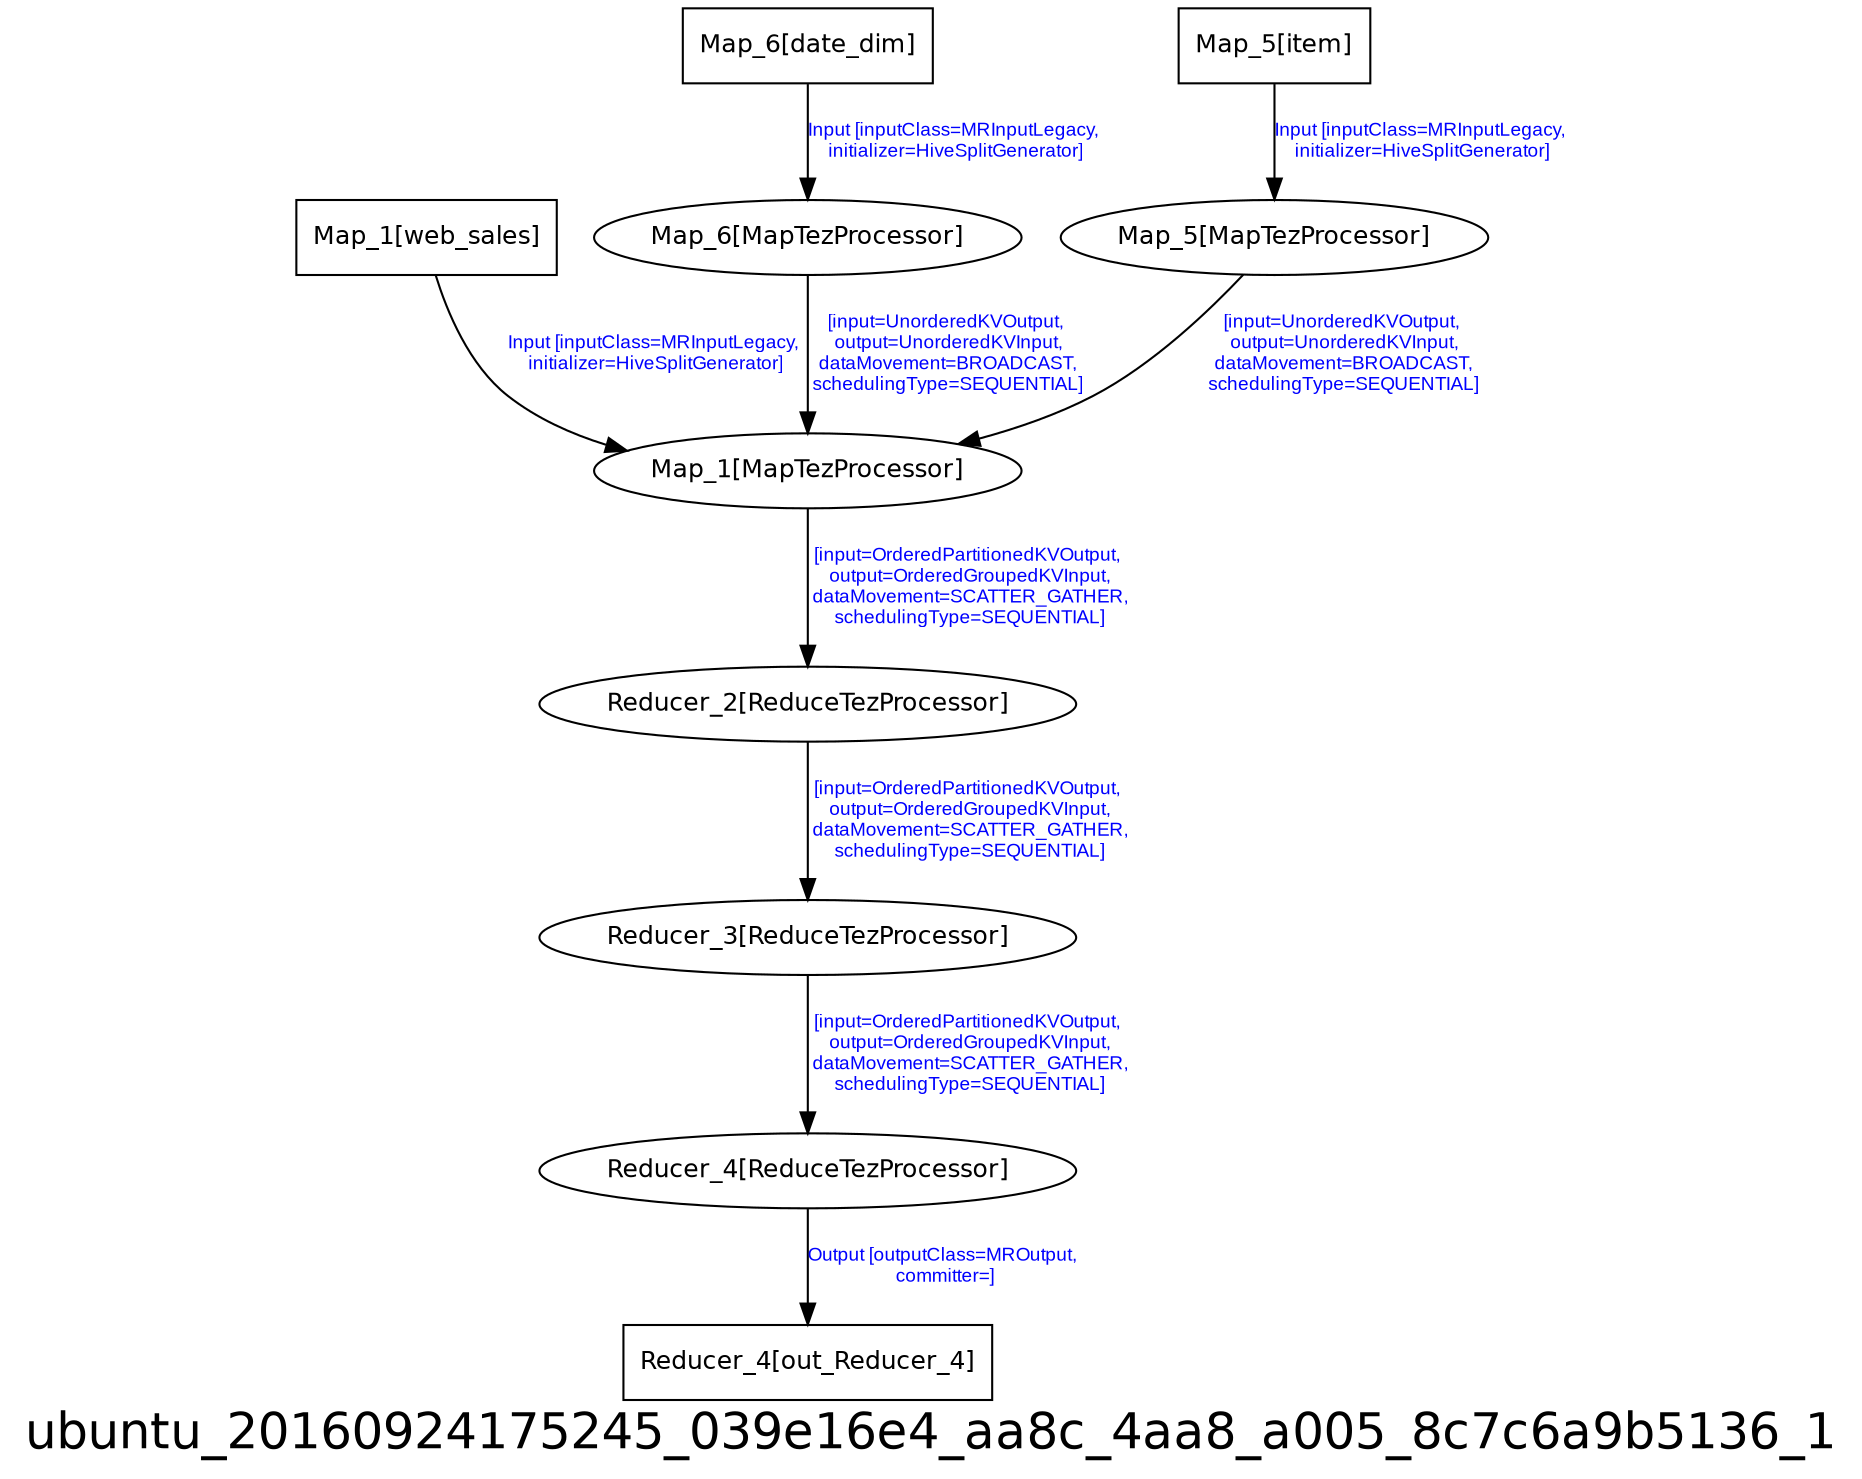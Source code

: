 digraph ubuntu_20160924175245_039e16e4_aa8c_4aa8_a005_8c7c6a9b5136_1 {
graph [ label="ubuntu_20160924175245_039e16e4_aa8c_4aa8_a005_8c7c6a9b5136_1", fontsize=24, fontname=Helvetica];
node [fontsize=12, fontname=Helvetica];
edge [fontsize=9, fontcolor=blue, fontname=Arial];
"ubuntu_20160924175245_039e16e4_aa8c_4aa8_a005_8c7c6a9b5136_1.Map_1_web_sales" [ label = "Map_1[web_sales]", shape = "box" ];
"ubuntu_20160924175245_039e16e4_aa8c_4aa8_a005_8c7c6a9b5136_1.Map_1_web_sales" -> "ubuntu_20160924175245_039e16e4_aa8c_4aa8_a005_8c7c6a9b5136_1.Map_1" [ label = "Input [inputClass=MRInputLegacy,\n initializer=HiveSplitGenerator]" ];
"ubuntu_20160924175245_039e16e4_aa8c_4aa8_a005_8c7c6a9b5136_1.Reducer_4_out_Reducer_4" [ label = "Reducer_4[out_Reducer_4]", shape = "box" ];
"ubuntu_20160924175245_039e16e4_aa8c_4aa8_a005_8c7c6a9b5136_1.Map_6_date_dim" [ label = "Map_6[date_dim]", shape = "box" ];
"ubuntu_20160924175245_039e16e4_aa8c_4aa8_a005_8c7c6a9b5136_1.Map_6_date_dim" -> "ubuntu_20160924175245_039e16e4_aa8c_4aa8_a005_8c7c6a9b5136_1.Map_6" [ label = "Input [inputClass=MRInputLegacy,\n initializer=HiveSplitGenerator]" ];
"ubuntu_20160924175245_039e16e4_aa8c_4aa8_a005_8c7c6a9b5136_1.Map_1" [ label = "Map_1[MapTezProcessor]" ];
"ubuntu_20160924175245_039e16e4_aa8c_4aa8_a005_8c7c6a9b5136_1.Map_1" -> "ubuntu_20160924175245_039e16e4_aa8c_4aa8_a005_8c7c6a9b5136_1.Reducer_2" [ label = "[input=OrderedPartitionedKVOutput,\n output=OrderedGroupedKVInput,\n dataMovement=SCATTER_GATHER,\n schedulingType=SEQUENTIAL]" ];
"ubuntu_20160924175245_039e16e4_aa8c_4aa8_a005_8c7c6a9b5136_1.Map_5_item" [ label = "Map_5[item]", shape = "box" ];
"ubuntu_20160924175245_039e16e4_aa8c_4aa8_a005_8c7c6a9b5136_1.Map_5_item" -> "ubuntu_20160924175245_039e16e4_aa8c_4aa8_a005_8c7c6a9b5136_1.Map_5" [ label = "Input [inputClass=MRInputLegacy,\n initializer=HiveSplitGenerator]" ];
"ubuntu_20160924175245_039e16e4_aa8c_4aa8_a005_8c7c6a9b5136_1.Map_5" [ label = "Map_5[MapTezProcessor]" ];
"ubuntu_20160924175245_039e16e4_aa8c_4aa8_a005_8c7c6a9b5136_1.Map_5" -> "ubuntu_20160924175245_039e16e4_aa8c_4aa8_a005_8c7c6a9b5136_1.Map_1" [ label = "[input=UnorderedKVOutput,\n output=UnorderedKVInput,\n dataMovement=BROADCAST,\n schedulingType=SEQUENTIAL]" ];
"ubuntu_20160924175245_039e16e4_aa8c_4aa8_a005_8c7c6a9b5136_1.Reducer_2" [ label = "Reducer_2[ReduceTezProcessor]" ];
"ubuntu_20160924175245_039e16e4_aa8c_4aa8_a005_8c7c6a9b5136_1.Reducer_2" -> "ubuntu_20160924175245_039e16e4_aa8c_4aa8_a005_8c7c6a9b5136_1.Reducer_3" [ label = "[input=OrderedPartitionedKVOutput,\n output=OrderedGroupedKVInput,\n dataMovement=SCATTER_GATHER,\n schedulingType=SEQUENTIAL]" ];
"ubuntu_20160924175245_039e16e4_aa8c_4aa8_a005_8c7c6a9b5136_1.Reducer_3" [ label = "Reducer_3[ReduceTezProcessor]" ];
"ubuntu_20160924175245_039e16e4_aa8c_4aa8_a005_8c7c6a9b5136_1.Reducer_3" -> "ubuntu_20160924175245_039e16e4_aa8c_4aa8_a005_8c7c6a9b5136_1.Reducer_4" [ label = "[input=OrderedPartitionedKVOutput,\n output=OrderedGroupedKVInput,\n dataMovement=SCATTER_GATHER,\n schedulingType=SEQUENTIAL]" ];
"ubuntu_20160924175245_039e16e4_aa8c_4aa8_a005_8c7c6a9b5136_1.Reducer_4" [ label = "Reducer_4[ReduceTezProcessor]" ];
"ubuntu_20160924175245_039e16e4_aa8c_4aa8_a005_8c7c6a9b5136_1.Reducer_4" -> "ubuntu_20160924175245_039e16e4_aa8c_4aa8_a005_8c7c6a9b5136_1.Reducer_4_out_Reducer_4" [ label = "Output [outputClass=MROutput,\n committer=]" ];
"ubuntu_20160924175245_039e16e4_aa8c_4aa8_a005_8c7c6a9b5136_1.Map_6" [ label = "Map_6[MapTezProcessor]" ];
"ubuntu_20160924175245_039e16e4_aa8c_4aa8_a005_8c7c6a9b5136_1.Map_6" -> "ubuntu_20160924175245_039e16e4_aa8c_4aa8_a005_8c7c6a9b5136_1.Map_1" [ label = "[input=UnorderedKVOutput,\n output=UnorderedKVInput,\n dataMovement=BROADCAST,\n schedulingType=SEQUENTIAL]" ];
}
